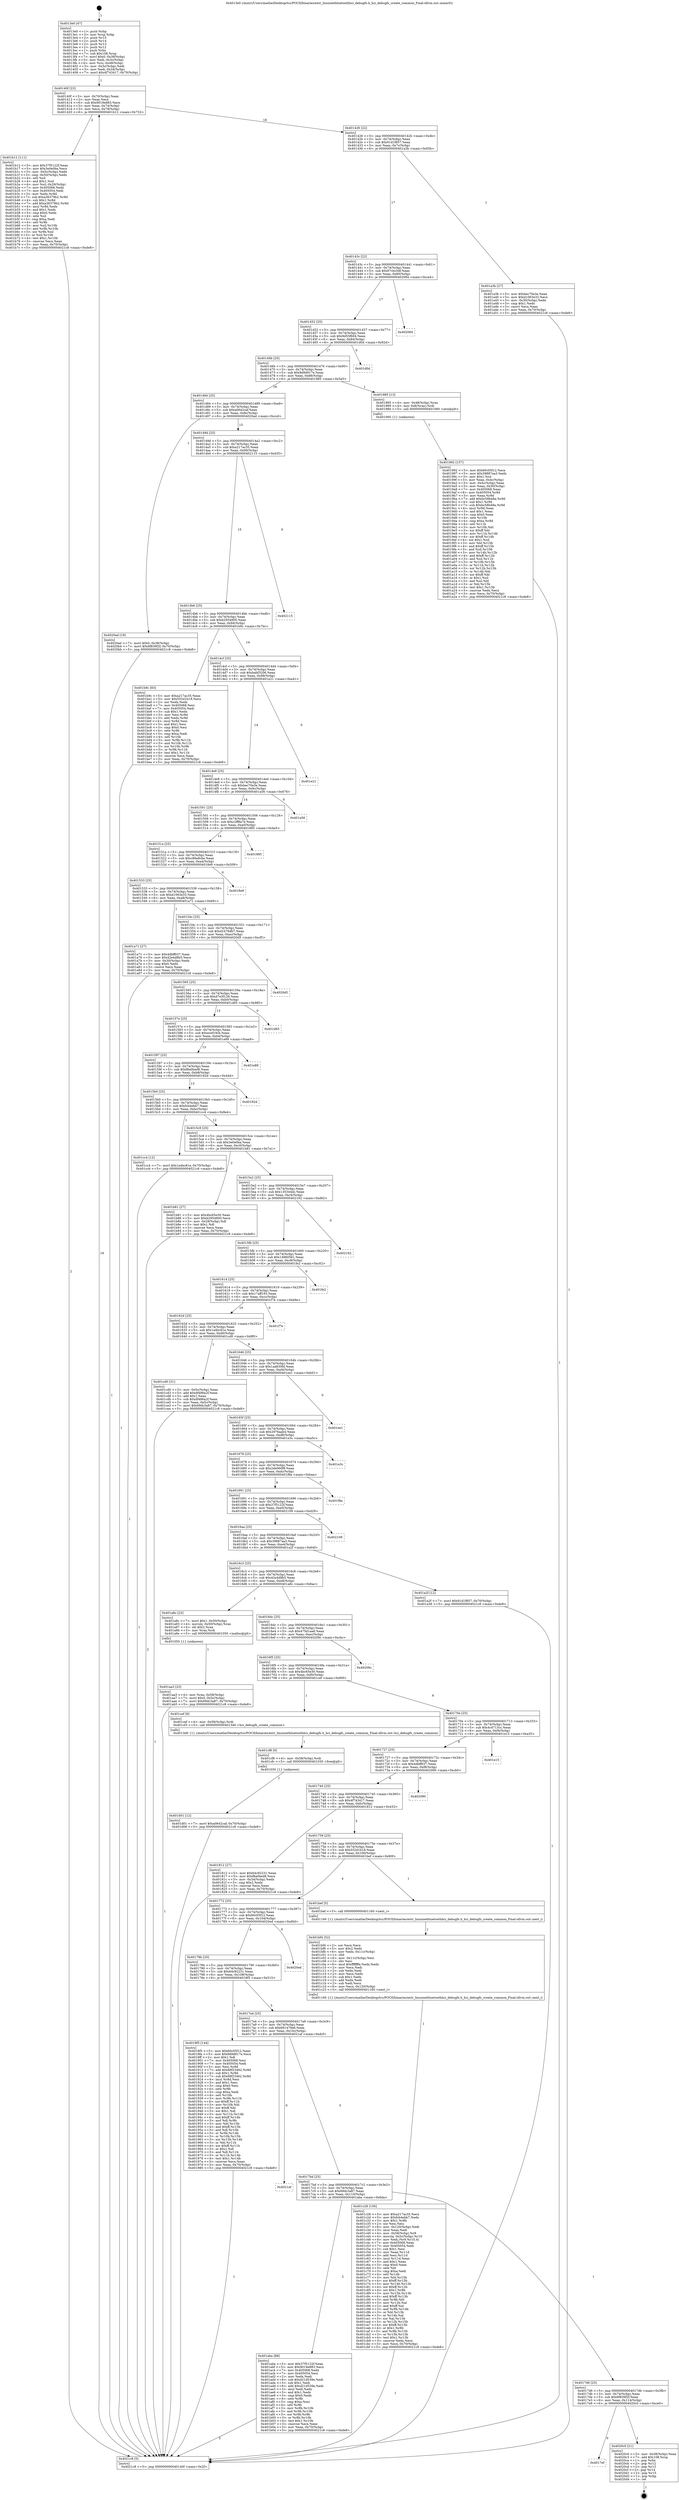 digraph "0x4013e0" {
  label = "0x4013e0 (/mnt/c/Users/mathe/Desktop/tcc/POCII/binaries/extr_linuxnetbluetoothhci_debugfs.h_hci_debugfs_create_common_Final-ollvm.out::main(0))"
  labelloc = "t"
  node[shape=record]

  Entry [label="",width=0.3,height=0.3,shape=circle,fillcolor=black,style=filled]
  "0x40140f" [label="{
     0x40140f [23]\l
     | [instrs]\l
     &nbsp;&nbsp;0x40140f \<+3\>: mov -0x70(%rbp),%eax\l
     &nbsp;&nbsp;0x401412 \<+2\>: mov %eax,%ecx\l
     &nbsp;&nbsp;0x401414 \<+6\>: sub $0x9019e883,%ecx\l
     &nbsp;&nbsp;0x40141a \<+3\>: mov %eax,-0x74(%rbp)\l
     &nbsp;&nbsp;0x40141d \<+3\>: mov %ecx,-0x78(%rbp)\l
     &nbsp;&nbsp;0x401420 \<+6\>: je 0000000000401b12 \<main+0x732\>\l
  }"]
  "0x401b12" [label="{
     0x401b12 [111]\l
     | [instrs]\l
     &nbsp;&nbsp;0x401b12 \<+5\>: mov $0x37f5122f,%eax\l
     &nbsp;&nbsp;0x401b17 \<+5\>: mov $0x3e0e0ba,%ecx\l
     &nbsp;&nbsp;0x401b1c \<+3\>: mov -0x5c(%rbp),%edx\l
     &nbsp;&nbsp;0x401b1f \<+3\>: cmp -0x50(%rbp),%edx\l
     &nbsp;&nbsp;0x401b22 \<+4\>: setl %sil\l
     &nbsp;&nbsp;0x401b26 \<+4\>: and $0x1,%sil\l
     &nbsp;&nbsp;0x401b2a \<+4\>: mov %sil,-0x29(%rbp)\l
     &nbsp;&nbsp;0x401b2e \<+7\>: mov 0x405068,%edx\l
     &nbsp;&nbsp;0x401b35 \<+7\>: mov 0x405054,%edi\l
     &nbsp;&nbsp;0x401b3c \<+3\>: mov %edx,%r8d\l
     &nbsp;&nbsp;0x401b3f \<+7\>: sub $0xa36379b2,%r8d\l
     &nbsp;&nbsp;0x401b46 \<+4\>: sub $0x1,%r8d\l
     &nbsp;&nbsp;0x401b4a \<+7\>: add $0xa36379b2,%r8d\l
     &nbsp;&nbsp;0x401b51 \<+4\>: imul %r8d,%edx\l
     &nbsp;&nbsp;0x401b55 \<+3\>: and $0x1,%edx\l
     &nbsp;&nbsp;0x401b58 \<+3\>: cmp $0x0,%edx\l
     &nbsp;&nbsp;0x401b5b \<+4\>: sete %sil\l
     &nbsp;&nbsp;0x401b5f \<+3\>: cmp $0xa,%edi\l
     &nbsp;&nbsp;0x401b62 \<+4\>: setl %r9b\l
     &nbsp;&nbsp;0x401b66 \<+3\>: mov %sil,%r10b\l
     &nbsp;&nbsp;0x401b69 \<+3\>: and %r9b,%r10b\l
     &nbsp;&nbsp;0x401b6c \<+3\>: xor %r9b,%sil\l
     &nbsp;&nbsp;0x401b6f \<+3\>: or %sil,%r10b\l
     &nbsp;&nbsp;0x401b72 \<+4\>: test $0x1,%r10b\l
     &nbsp;&nbsp;0x401b76 \<+3\>: cmovne %ecx,%eax\l
     &nbsp;&nbsp;0x401b79 \<+3\>: mov %eax,-0x70(%rbp)\l
     &nbsp;&nbsp;0x401b7c \<+5\>: jmp 00000000004021c8 \<main+0xde8\>\l
  }"]
  "0x401426" [label="{
     0x401426 [22]\l
     | [instrs]\l
     &nbsp;&nbsp;0x401426 \<+5\>: jmp 000000000040142b \<main+0x4b\>\l
     &nbsp;&nbsp;0x40142b \<+3\>: mov -0x74(%rbp),%eax\l
     &nbsp;&nbsp;0x40142e \<+5\>: sub $0x91d1f857,%eax\l
     &nbsp;&nbsp;0x401433 \<+3\>: mov %eax,-0x7c(%rbp)\l
     &nbsp;&nbsp;0x401436 \<+6\>: je 0000000000401a3b \<main+0x65b\>\l
  }"]
  Exit [label="",width=0.3,height=0.3,shape=circle,fillcolor=black,style=filled,peripheries=2]
  "0x401a3b" [label="{
     0x401a3b [27]\l
     | [instrs]\l
     &nbsp;&nbsp;0x401a3b \<+5\>: mov $0xbec70e3e,%eax\l
     &nbsp;&nbsp;0x401a40 \<+5\>: mov $0xd1063e33,%ecx\l
     &nbsp;&nbsp;0x401a45 \<+3\>: mov -0x30(%rbp),%edx\l
     &nbsp;&nbsp;0x401a48 \<+3\>: cmp $0x1,%edx\l
     &nbsp;&nbsp;0x401a4b \<+3\>: cmovl %ecx,%eax\l
     &nbsp;&nbsp;0x401a4e \<+3\>: mov %eax,-0x70(%rbp)\l
     &nbsp;&nbsp;0x401a51 \<+5\>: jmp 00000000004021c8 \<main+0xde8\>\l
  }"]
  "0x40143c" [label="{
     0x40143c [22]\l
     | [instrs]\l
     &nbsp;&nbsp;0x40143c \<+5\>: jmp 0000000000401441 \<main+0x61\>\l
     &nbsp;&nbsp;0x401441 \<+3\>: mov -0x74(%rbp),%eax\l
     &nbsp;&nbsp;0x401444 \<+5\>: sub $0x97cbc5df,%eax\l
     &nbsp;&nbsp;0x401449 \<+3\>: mov %eax,-0x80(%rbp)\l
     &nbsp;&nbsp;0x40144c \<+6\>: je 0000000000402084 \<main+0xca4\>\l
  }"]
  "0x4017ef" [label="{
     0x4017ef\l
  }", style=dashed]
  "0x402084" [label="{
     0x402084\l
  }", style=dashed]
  "0x401452" [label="{
     0x401452 [25]\l
     | [instrs]\l
     &nbsp;&nbsp;0x401452 \<+5\>: jmp 0000000000401457 \<main+0x77\>\l
     &nbsp;&nbsp;0x401457 \<+3\>: mov -0x74(%rbp),%eax\l
     &nbsp;&nbsp;0x40145a \<+5\>: sub $0x9d55f604,%eax\l
     &nbsp;&nbsp;0x40145f \<+6\>: mov %eax,-0x84(%rbp)\l
     &nbsp;&nbsp;0x401465 \<+6\>: je 0000000000401d0d \<main+0x92d\>\l
  }"]
  "0x4020c0" [label="{
     0x4020c0 [21]\l
     | [instrs]\l
     &nbsp;&nbsp;0x4020c0 \<+3\>: mov -0x38(%rbp),%eax\l
     &nbsp;&nbsp;0x4020c3 \<+7\>: add $0x108,%rsp\l
     &nbsp;&nbsp;0x4020ca \<+1\>: pop %rbx\l
     &nbsp;&nbsp;0x4020cb \<+2\>: pop %r12\l
     &nbsp;&nbsp;0x4020cd \<+2\>: pop %r13\l
     &nbsp;&nbsp;0x4020cf \<+2\>: pop %r14\l
     &nbsp;&nbsp;0x4020d1 \<+2\>: pop %r15\l
     &nbsp;&nbsp;0x4020d3 \<+1\>: pop %rbp\l
     &nbsp;&nbsp;0x4020d4 \<+1\>: ret\l
  }"]
  "0x401d0d" [label="{
     0x401d0d\l
  }", style=dashed]
  "0x40146b" [label="{
     0x40146b [25]\l
     | [instrs]\l
     &nbsp;&nbsp;0x40146b \<+5\>: jmp 0000000000401470 \<main+0x90\>\l
     &nbsp;&nbsp;0x401470 \<+3\>: mov -0x74(%rbp),%eax\l
     &nbsp;&nbsp;0x401473 \<+5\>: sub $0x9d9d917e,%eax\l
     &nbsp;&nbsp;0x401478 \<+6\>: mov %eax,-0x88(%rbp)\l
     &nbsp;&nbsp;0x40147e \<+6\>: je 0000000000401985 \<main+0x5a5\>\l
  }"]
  "0x401d01" [label="{
     0x401d01 [12]\l
     | [instrs]\l
     &nbsp;&nbsp;0x401d01 \<+7\>: movl $0xa0642caf,-0x70(%rbp)\l
     &nbsp;&nbsp;0x401d08 \<+5\>: jmp 00000000004021c8 \<main+0xde8\>\l
  }"]
  "0x401985" [label="{
     0x401985 [13]\l
     | [instrs]\l
     &nbsp;&nbsp;0x401985 \<+4\>: mov -0x48(%rbp),%rax\l
     &nbsp;&nbsp;0x401989 \<+4\>: mov 0x8(%rax),%rdi\l
     &nbsp;&nbsp;0x40198d \<+5\>: call 0000000000401060 \<atoi@plt\>\l
     | [calls]\l
     &nbsp;&nbsp;0x401060 \{1\} (unknown)\l
  }"]
  "0x401484" [label="{
     0x401484 [25]\l
     | [instrs]\l
     &nbsp;&nbsp;0x401484 \<+5\>: jmp 0000000000401489 \<main+0xa9\>\l
     &nbsp;&nbsp;0x401489 \<+3\>: mov -0x74(%rbp),%eax\l
     &nbsp;&nbsp;0x40148c \<+5\>: sub $0xa0642caf,%eax\l
     &nbsp;&nbsp;0x401491 \<+6\>: mov %eax,-0x8c(%rbp)\l
     &nbsp;&nbsp;0x401497 \<+6\>: je 00000000004020ad \<main+0xccd\>\l
  }"]
  "0x401cf8" [label="{
     0x401cf8 [9]\l
     | [instrs]\l
     &nbsp;&nbsp;0x401cf8 \<+4\>: mov -0x58(%rbp),%rdi\l
     &nbsp;&nbsp;0x401cfc \<+5\>: call 0000000000401030 \<free@plt\>\l
     | [calls]\l
     &nbsp;&nbsp;0x401030 \{1\} (unknown)\l
  }"]
  "0x4020ad" [label="{
     0x4020ad [19]\l
     | [instrs]\l
     &nbsp;&nbsp;0x4020ad \<+7\>: movl $0x0,-0x38(%rbp)\l
     &nbsp;&nbsp;0x4020b4 \<+7\>: movl $0x6f839f2f,-0x70(%rbp)\l
     &nbsp;&nbsp;0x4020bb \<+5\>: jmp 00000000004021c8 \<main+0xde8\>\l
  }"]
  "0x40149d" [label="{
     0x40149d [25]\l
     | [instrs]\l
     &nbsp;&nbsp;0x40149d \<+5\>: jmp 00000000004014a2 \<main+0xc2\>\l
     &nbsp;&nbsp;0x4014a2 \<+3\>: mov -0x74(%rbp),%eax\l
     &nbsp;&nbsp;0x4014a5 \<+5\>: sub $0xa217ac35,%eax\l
     &nbsp;&nbsp;0x4014aa \<+6\>: mov %eax,-0x90(%rbp)\l
     &nbsp;&nbsp;0x4014b0 \<+6\>: je 0000000000402115 \<main+0xd35\>\l
  }"]
  "0x401c28" [label="{
     0x401c28 [156]\l
     | [instrs]\l
     &nbsp;&nbsp;0x401c28 \<+5\>: mov $0xa217ac35,%ecx\l
     &nbsp;&nbsp;0x401c2d \<+5\>: mov $0xfcb4ebb7,%edx\l
     &nbsp;&nbsp;0x401c32 \<+3\>: mov $0x1,%r8b\l
     &nbsp;&nbsp;0x401c35 \<+2\>: xor %esi,%esi\l
     &nbsp;&nbsp;0x401c37 \<+6\>: mov -0x120(%rbp),%edi\l
     &nbsp;&nbsp;0x401c3d \<+3\>: imul %eax,%edi\l
     &nbsp;&nbsp;0x401c40 \<+4\>: mov -0x58(%rbp),%r9\l
     &nbsp;&nbsp;0x401c44 \<+4\>: movslq -0x5c(%rbp),%r10\l
     &nbsp;&nbsp;0x401c48 \<+4\>: mov %edi,(%r9,%r10,4)\l
     &nbsp;&nbsp;0x401c4c \<+7\>: mov 0x405068,%eax\l
     &nbsp;&nbsp;0x401c53 \<+7\>: mov 0x405054,%edi\l
     &nbsp;&nbsp;0x401c5a \<+3\>: sub $0x1,%esi\l
     &nbsp;&nbsp;0x401c5d \<+3\>: mov %eax,%r11d\l
     &nbsp;&nbsp;0x401c60 \<+3\>: add %esi,%r11d\l
     &nbsp;&nbsp;0x401c63 \<+4\>: imul %r11d,%eax\l
     &nbsp;&nbsp;0x401c67 \<+3\>: and $0x1,%eax\l
     &nbsp;&nbsp;0x401c6a \<+3\>: cmp $0x0,%eax\l
     &nbsp;&nbsp;0x401c6d \<+3\>: sete %bl\l
     &nbsp;&nbsp;0x401c70 \<+3\>: cmp $0xa,%edi\l
     &nbsp;&nbsp;0x401c73 \<+4\>: setl %r14b\l
     &nbsp;&nbsp;0x401c77 \<+3\>: mov %bl,%r15b\l
     &nbsp;&nbsp;0x401c7a \<+4\>: xor $0xff,%r15b\l
     &nbsp;&nbsp;0x401c7e \<+3\>: mov %r14b,%r12b\l
     &nbsp;&nbsp;0x401c81 \<+4\>: xor $0xff,%r12b\l
     &nbsp;&nbsp;0x401c85 \<+4\>: xor $0x1,%r8b\l
     &nbsp;&nbsp;0x401c89 \<+3\>: mov %r15b,%r13b\l
     &nbsp;&nbsp;0x401c8c \<+4\>: and $0xff,%r13b\l
     &nbsp;&nbsp;0x401c90 \<+3\>: and %r8b,%bl\l
     &nbsp;&nbsp;0x401c93 \<+3\>: mov %r12b,%al\l
     &nbsp;&nbsp;0x401c96 \<+2\>: and $0xff,%al\l
     &nbsp;&nbsp;0x401c98 \<+3\>: and %r8b,%r14b\l
     &nbsp;&nbsp;0x401c9b \<+3\>: or %bl,%r13b\l
     &nbsp;&nbsp;0x401c9e \<+3\>: or %r14b,%al\l
     &nbsp;&nbsp;0x401ca1 \<+3\>: xor %al,%r13b\l
     &nbsp;&nbsp;0x401ca4 \<+3\>: or %r12b,%r15b\l
     &nbsp;&nbsp;0x401ca7 \<+4\>: xor $0xff,%r15b\l
     &nbsp;&nbsp;0x401cab \<+4\>: or $0x1,%r8b\l
     &nbsp;&nbsp;0x401caf \<+3\>: and %r8b,%r15b\l
     &nbsp;&nbsp;0x401cb2 \<+3\>: or %r15b,%r13b\l
     &nbsp;&nbsp;0x401cb5 \<+4\>: test $0x1,%r13b\l
     &nbsp;&nbsp;0x401cb9 \<+3\>: cmovne %edx,%ecx\l
     &nbsp;&nbsp;0x401cbc \<+3\>: mov %ecx,-0x70(%rbp)\l
     &nbsp;&nbsp;0x401cbf \<+5\>: jmp 00000000004021c8 \<main+0xde8\>\l
  }"]
  "0x402115" [label="{
     0x402115\l
  }", style=dashed]
  "0x4014b6" [label="{
     0x4014b6 [25]\l
     | [instrs]\l
     &nbsp;&nbsp;0x4014b6 \<+5\>: jmp 00000000004014bb \<main+0xdb\>\l
     &nbsp;&nbsp;0x4014bb \<+3\>: mov -0x74(%rbp),%eax\l
     &nbsp;&nbsp;0x4014be \<+5\>: sub $0xb2954800,%eax\l
     &nbsp;&nbsp;0x4014c3 \<+6\>: mov %eax,-0x94(%rbp)\l
     &nbsp;&nbsp;0x4014c9 \<+6\>: je 0000000000401b9c \<main+0x7bc\>\l
  }"]
  "0x401bf4" [label="{
     0x401bf4 [52]\l
     | [instrs]\l
     &nbsp;&nbsp;0x401bf4 \<+2\>: xor %ecx,%ecx\l
     &nbsp;&nbsp;0x401bf6 \<+5\>: mov $0x2,%edx\l
     &nbsp;&nbsp;0x401bfb \<+6\>: mov %edx,-0x11c(%rbp)\l
     &nbsp;&nbsp;0x401c01 \<+1\>: cltd\l
     &nbsp;&nbsp;0x401c02 \<+6\>: mov -0x11c(%rbp),%esi\l
     &nbsp;&nbsp;0x401c08 \<+2\>: idiv %esi\l
     &nbsp;&nbsp;0x401c0a \<+6\>: imul $0xfffffffe,%edx,%edx\l
     &nbsp;&nbsp;0x401c10 \<+2\>: mov %ecx,%edi\l
     &nbsp;&nbsp;0x401c12 \<+2\>: sub %edx,%edi\l
     &nbsp;&nbsp;0x401c14 \<+2\>: mov %ecx,%edx\l
     &nbsp;&nbsp;0x401c16 \<+3\>: sub $0x1,%edx\l
     &nbsp;&nbsp;0x401c19 \<+2\>: add %edx,%edi\l
     &nbsp;&nbsp;0x401c1b \<+2\>: sub %edi,%ecx\l
     &nbsp;&nbsp;0x401c1d \<+6\>: mov %ecx,-0x120(%rbp)\l
     &nbsp;&nbsp;0x401c23 \<+5\>: call 0000000000401160 \<next_i\>\l
     | [calls]\l
     &nbsp;&nbsp;0x401160 \{1\} (/mnt/c/Users/mathe/Desktop/tcc/POCII/binaries/extr_linuxnetbluetoothhci_debugfs.h_hci_debugfs_create_common_Final-ollvm.out::next_i)\l
  }"]
  "0x401b9c" [label="{
     0x401b9c [83]\l
     | [instrs]\l
     &nbsp;&nbsp;0x401b9c \<+5\>: mov $0xa217ac35,%eax\l
     &nbsp;&nbsp;0x401ba1 \<+5\>: mov $0x552d1b18,%ecx\l
     &nbsp;&nbsp;0x401ba6 \<+2\>: xor %edx,%edx\l
     &nbsp;&nbsp;0x401ba8 \<+7\>: mov 0x405068,%esi\l
     &nbsp;&nbsp;0x401baf \<+7\>: mov 0x405054,%edi\l
     &nbsp;&nbsp;0x401bb6 \<+3\>: sub $0x1,%edx\l
     &nbsp;&nbsp;0x401bb9 \<+3\>: mov %esi,%r8d\l
     &nbsp;&nbsp;0x401bbc \<+3\>: add %edx,%r8d\l
     &nbsp;&nbsp;0x401bbf \<+4\>: imul %r8d,%esi\l
     &nbsp;&nbsp;0x401bc3 \<+3\>: and $0x1,%esi\l
     &nbsp;&nbsp;0x401bc6 \<+3\>: cmp $0x0,%esi\l
     &nbsp;&nbsp;0x401bc9 \<+4\>: sete %r9b\l
     &nbsp;&nbsp;0x401bcd \<+3\>: cmp $0xa,%edi\l
     &nbsp;&nbsp;0x401bd0 \<+4\>: setl %r10b\l
     &nbsp;&nbsp;0x401bd4 \<+3\>: mov %r9b,%r11b\l
     &nbsp;&nbsp;0x401bd7 \<+3\>: and %r10b,%r11b\l
     &nbsp;&nbsp;0x401bda \<+3\>: xor %r10b,%r9b\l
     &nbsp;&nbsp;0x401bdd \<+3\>: or %r9b,%r11b\l
     &nbsp;&nbsp;0x401be0 \<+4\>: test $0x1,%r11b\l
     &nbsp;&nbsp;0x401be4 \<+3\>: cmovne %ecx,%eax\l
     &nbsp;&nbsp;0x401be7 \<+3\>: mov %eax,-0x70(%rbp)\l
     &nbsp;&nbsp;0x401bea \<+5\>: jmp 00000000004021c8 \<main+0xde8\>\l
  }"]
  "0x4014cf" [label="{
     0x4014cf [25]\l
     | [instrs]\l
     &nbsp;&nbsp;0x4014cf \<+5\>: jmp 00000000004014d4 \<main+0xf4\>\l
     &nbsp;&nbsp;0x4014d4 \<+3\>: mov -0x74(%rbp),%eax\l
     &nbsp;&nbsp;0x4014d7 \<+5\>: sub $0xbabf3206,%eax\l
     &nbsp;&nbsp;0x4014dc \<+6\>: mov %eax,-0x98(%rbp)\l
     &nbsp;&nbsp;0x4014e2 \<+6\>: je 0000000000401e21 \<main+0xa41\>\l
  }"]
  "0x4017d6" [label="{
     0x4017d6 [25]\l
     | [instrs]\l
     &nbsp;&nbsp;0x4017d6 \<+5\>: jmp 00000000004017db \<main+0x3fb\>\l
     &nbsp;&nbsp;0x4017db \<+3\>: mov -0x74(%rbp),%eax\l
     &nbsp;&nbsp;0x4017de \<+5\>: sub $0x6f839f2f,%eax\l
     &nbsp;&nbsp;0x4017e3 \<+6\>: mov %eax,-0x114(%rbp)\l
     &nbsp;&nbsp;0x4017e9 \<+6\>: je 00000000004020c0 \<main+0xce0\>\l
  }"]
  "0x401e21" [label="{
     0x401e21\l
  }", style=dashed]
  "0x4014e8" [label="{
     0x4014e8 [25]\l
     | [instrs]\l
     &nbsp;&nbsp;0x4014e8 \<+5\>: jmp 00000000004014ed \<main+0x10d\>\l
     &nbsp;&nbsp;0x4014ed \<+3\>: mov -0x74(%rbp),%eax\l
     &nbsp;&nbsp;0x4014f0 \<+5\>: sub $0xbec70e3e,%eax\l
     &nbsp;&nbsp;0x4014f5 \<+6\>: mov %eax,-0x9c(%rbp)\l
     &nbsp;&nbsp;0x4014fb \<+6\>: je 0000000000401a56 \<main+0x676\>\l
  }"]
  "0x401aba" [label="{
     0x401aba [88]\l
     | [instrs]\l
     &nbsp;&nbsp;0x401aba \<+5\>: mov $0x37f5122f,%eax\l
     &nbsp;&nbsp;0x401abf \<+5\>: mov $0x9019e883,%ecx\l
     &nbsp;&nbsp;0x401ac4 \<+7\>: mov 0x405068,%edx\l
     &nbsp;&nbsp;0x401acb \<+7\>: mov 0x405054,%esi\l
     &nbsp;&nbsp;0x401ad2 \<+2\>: mov %edx,%edi\l
     &nbsp;&nbsp;0x401ad4 \<+6\>: sub $0xd21d539e,%edi\l
     &nbsp;&nbsp;0x401ada \<+3\>: sub $0x1,%edi\l
     &nbsp;&nbsp;0x401add \<+6\>: add $0xd21d539e,%edi\l
     &nbsp;&nbsp;0x401ae3 \<+3\>: imul %edi,%edx\l
     &nbsp;&nbsp;0x401ae6 \<+3\>: and $0x1,%edx\l
     &nbsp;&nbsp;0x401ae9 \<+3\>: cmp $0x0,%edx\l
     &nbsp;&nbsp;0x401aec \<+4\>: sete %r8b\l
     &nbsp;&nbsp;0x401af0 \<+3\>: cmp $0xa,%esi\l
     &nbsp;&nbsp;0x401af3 \<+4\>: setl %r9b\l
     &nbsp;&nbsp;0x401af7 \<+3\>: mov %r8b,%r10b\l
     &nbsp;&nbsp;0x401afa \<+3\>: and %r9b,%r10b\l
     &nbsp;&nbsp;0x401afd \<+3\>: xor %r9b,%r8b\l
     &nbsp;&nbsp;0x401b00 \<+3\>: or %r8b,%r10b\l
     &nbsp;&nbsp;0x401b03 \<+4\>: test $0x1,%r10b\l
     &nbsp;&nbsp;0x401b07 \<+3\>: cmovne %ecx,%eax\l
     &nbsp;&nbsp;0x401b0a \<+3\>: mov %eax,-0x70(%rbp)\l
     &nbsp;&nbsp;0x401b0d \<+5\>: jmp 00000000004021c8 \<main+0xde8\>\l
  }"]
  "0x401a56" [label="{
     0x401a56\l
  }", style=dashed]
  "0x401501" [label="{
     0x401501 [25]\l
     | [instrs]\l
     &nbsp;&nbsp;0x401501 \<+5\>: jmp 0000000000401506 \<main+0x126\>\l
     &nbsp;&nbsp;0x401506 \<+3\>: mov -0x74(%rbp),%eax\l
     &nbsp;&nbsp;0x401509 \<+5\>: sub $0xc2ff8a7e,%eax\l
     &nbsp;&nbsp;0x40150e \<+6\>: mov %eax,-0xa0(%rbp)\l
     &nbsp;&nbsp;0x401514 \<+6\>: je 0000000000401885 \<main+0x4a5\>\l
  }"]
  "0x4017bd" [label="{
     0x4017bd [25]\l
     | [instrs]\l
     &nbsp;&nbsp;0x4017bd \<+5\>: jmp 00000000004017c2 \<main+0x3e2\>\l
     &nbsp;&nbsp;0x4017c2 \<+3\>: mov -0x74(%rbp),%eax\l
     &nbsp;&nbsp;0x4017c5 \<+5\>: sub $0x69dc3a87,%eax\l
     &nbsp;&nbsp;0x4017ca \<+6\>: mov %eax,-0x110(%rbp)\l
     &nbsp;&nbsp;0x4017d0 \<+6\>: je 0000000000401aba \<main+0x6da\>\l
  }"]
  "0x401885" [label="{
     0x401885\l
  }", style=dashed]
  "0x40151a" [label="{
     0x40151a [25]\l
     | [instrs]\l
     &nbsp;&nbsp;0x40151a \<+5\>: jmp 000000000040151f \<main+0x13f\>\l
     &nbsp;&nbsp;0x40151f \<+3\>: mov -0x74(%rbp),%eax\l
     &nbsp;&nbsp;0x401522 \<+5\>: sub $0xc86e8cbe,%eax\l
     &nbsp;&nbsp;0x401527 \<+6\>: mov %eax,-0xa4(%rbp)\l
     &nbsp;&nbsp;0x40152d \<+6\>: je 00000000004018e9 \<main+0x509\>\l
  }"]
  "0x4021af" [label="{
     0x4021af\l
  }", style=dashed]
  "0x4018e9" [label="{
     0x4018e9\l
  }", style=dashed]
  "0x401533" [label="{
     0x401533 [25]\l
     | [instrs]\l
     &nbsp;&nbsp;0x401533 \<+5\>: jmp 0000000000401538 \<main+0x158\>\l
     &nbsp;&nbsp;0x401538 \<+3\>: mov -0x74(%rbp),%eax\l
     &nbsp;&nbsp;0x40153b \<+5\>: sub $0xd1063e33,%eax\l
     &nbsp;&nbsp;0x401540 \<+6\>: mov %eax,-0xa8(%rbp)\l
     &nbsp;&nbsp;0x401546 \<+6\>: je 0000000000401a71 \<main+0x691\>\l
  }"]
  "0x401aa3" [label="{
     0x401aa3 [23]\l
     | [instrs]\l
     &nbsp;&nbsp;0x401aa3 \<+4\>: mov %rax,-0x58(%rbp)\l
     &nbsp;&nbsp;0x401aa7 \<+7\>: movl $0x0,-0x5c(%rbp)\l
     &nbsp;&nbsp;0x401aae \<+7\>: movl $0x69dc3a87,-0x70(%rbp)\l
     &nbsp;&nbsp;0x401ab5 \<+5\>: jmp 00000000004021c8 \<main+0xde8\>\l
  }"]
  "0x401a71" [label="{
     0x401a71 [27]\l
     | [instrs]\l
     &nbsp;&nbsp;0x401a71 \<+5\>: mov $0x4dbff037,%eax\l
     &nbsp;&nbsp;0x401a76 \<+5\>: mov $0x42e4d8b5,%ecx\l
     &nbsp;&nbsp;0x401a7b \<+3\>: mov -0x30(%rbp),%edx\l
     &nbsp;&nbsp;0x401a7e \<+3\>: cmp $0x0,%edx\l
     &nbsp;&nbsp;0x401a81 \<+3\>: cmove %ecx,%eax\l
     &nbsp;&nbsp;0x401a84 \<+3\>: mov %eax,-0x70(%rbp)\l
     &nbsp;&nbsp;0x401a87 \<+5\>: jmp 00000000004021c8 \<main+0xde8\>\l
  }"]
  "0x40154c" [label="{
     0x40154c [25]\l
     | [instrs]\l
     &nbsp;&nbsp;0x40154c \<+5\>: jmp 0000000000401551 \<main+0x171\>\l
     &nbsp;&nbsp;0x401551 \<+3\>: mov -0x74(%rbp),%eax\l
     &nbsp;&nbsp;0x401554 \<+5\>: sub $0xd2476db7,%eax\l
     &nbsp;&nbsp;0x401559 \<+6\>: mov %eax,-0xac(%rbp)\l
     &nbsp;&nbsp;0x40155f \<+6\>: je 00000000004020d5 \<main+0xcf5\>\l
  }"]
  "0x401992" [label="{
     0x401992 [157]\l
     | [instrs]\l
     &nbsp;&nbsp;0x401992 \<+5\>: mov $0x60c05f12,%ecx\l
     &nbsp;&nbsp;0x401997 \<+5\>: mov $0x39887aa3,%edx\l
     &nbsp;&nbsp;0x40199c \<+3\>: mov $0x1,%sil\l
     &nbsp;&nbsp;0x40199f \<+3\>: mov %eax,-0x4c(%rbp)\l
     &nbsp;&nbsp;0x4019a2 \<+3\>: mov -0x4c(%rbp),%eax\l
     &nbsp;&nbsp;0x4019a5 \<+3\>: mov %eax,-0x30(%rbp)\l
     &nbsp;&nbsp;0x4019a8 \<+7\>: mov 0x405068,%eax\l
     &nbsp;&nbsp;0x4019af \<+8\>: mov 0x405054,%r8d\l
     &nbsp;&nbsp;0x4019b7 \<+3\>: mov %eax,%r9d\l
     &nbsp;&nbsp;0x4019ba \<+7\>: add $0xbc58b48a,%r9d\l
     &nbsp;&nbsp;0x4019c1 \<+4\>: sub $0x1,%r9d\l
     &nbsp;&nbsp;0x4019c5 \<+7\>: sub $0xbc58b48a,%r9d\l
     &nbsp;&nbsp;0x4019cc \<+4\>: imul %r9d,%eax\l
     &nbsp;&nbsp;0x4019d0 \<+3\>: and $0x1,%eax\l
     &nbsp;&nbsp;0x4019d3 \<+3\>: cmp $0x0,%eax\l
     &nbsp;&nbsp;0x4019d6 \<+4\>: sete %r10b\l
     &nbsp;&nbsp;0x4019da \<+4\>: cmp $0xa,%r8d\l
     &nbsp;&nbsp;0x4019de \<+4\>: setl %r11b\l
     &nbsp;&nbsp;0x4019e2 \<+3\>: mov %r10b,%bl\l
     &nbsp;&nbsp;0x4019e5 \<+3\>: xor $0xff,%bl\l
     &nbsp;&nbsp;0x4019e8 \<+3\>: mov %r11b,%r14b\l
     &nbsp;&nbsp;0x4019eb \<+4\>: xor $0xff,%r14b\l
     &nbsp;&nbsp;0x4019ef \<+4\>: xor $0x1,%sil\l
     &nbsp;&nbsp;0x4019f3 \<+3\>: mov %bl,%r15b\l
     &nbsp;&nbsp;0x4019f6 \<+4\>: and $0xff,%r15b\l
     &nbsp;&nbsp;0x4019fa \<+3\>: and %sil,%r10b\l
     &nbsp;&nbsp;0x4019fd \<+3\>: mov %r14b,%r12b\l
     &nbsp;&nbsp;0x401a00 \<+4\>: and $0xff,%r12b\l
     &nbsp;&nbsp;0x401a04 \<+3\>: and %sil,%r11b\l
     &nbsp;&nbsp;0x401a07 \<+3\>: or %r10b,%r15b\l
     &nbsp;&nbsp;0x401a0a \<+3\>: or %r11b,%r12b\l
     &nbsp;&nbsp;0x401a0d \<+3\>: xor %r12b,%r15b\l
     &nbsp;&nbsp;0x401a10 \<+3\>: or %r14b,%bl\l
     &nbsp;&nbsp;0x401a13 \<+3\>: xor $0xff,%bl\l
     &nbsp;&nbsp;0x401a16 \<+4\>: or $0x1,%sil\l
     &nbsp;&nbsp;0x401a1a \<+3\>: and %sil,%bl\l
     &nbsp;&nbsp;0x401a1d \<+3\>: or %bl,%r15b\l
     &nbsp;&nbsp;0x401a20 \<+4\>: test $0x1,%r15b\l
     &nbsp;&nbsp;0x401a24 \<+3\>: cmovne %edx,%ecx\l
     &nbsp;&nbsp;0x401a27 \<+3\>: mov %ecx,-0x70(%rbp)\l
     &nbsp;&nbsp;0x401a2a \<+5\>: jmp 00000000004021c8 \<main+0xde8\>\l
  }"]
  "0x4020d5" [label="{
     0x4020d5\l
  }", style=dashed]
  "0x401565" [label="{
     0x401565 [25]\l
     | [instrs]\l
     &nbsp;&nbsp;0x401565 \<+5\>: jmp 000000000040156a \<main+0x18a\>\l
     &nbsp;&nbsp;0x40156a \<+3\>: mov -0x74(%rbp),%eax\l
     &nbsp;&nbsp;0x40156d \<+5\>: sub $0xd7e3f126,%eax\l
     &nbsp;&nbsp;0x401572 \<+6\>: mov %eax,-0xb0(%rbp)\l
     &nbsp;&nbsp;0x401578 \<+6\>: je 0000000000401d65 \<main+0x985\>\l
  }"]
  "0x4017a4" [label="{
     0x4017a4 [25]\l
     | [instrs]\l
     &nbsp;&nbsp;0x4017a4 \<+5\>: jmp 00000000004017a9 \<main+0x3c9\>\l
     &nbsp;&nbsp;0x4017a9 \<+3\>: mov -0x74(%rbp),%eax\l
     &nbsp;&nbsp;0x4017ac \<+5\>: sub $0x691479a6,%eax\l
     &nbsp;&nbsp;0x4017b1 \<+6\>: mov %eax,-0x10c(%rbp)\l
     &nbsp;&nbsp;0x4017b7 \<+6\>: je 00000000004021af \<main+0xdcf\>\l
  }"]
  "0x401d65" [label="{
     0x401d65\l
  }", style=dashed]
  "0x40157e" [label="{
     0x40157e [25]\l
     | [instrs]\l
     &nbsp;&nbsp;0x40157e \<+5\>: jmp 0000000000401583 \<main+0x1a3\>\l
     &nbsp;&nbsp;0x401583 \<+3\>: mov -0x74(%rbp),%eax\l
     &nbsp;&nbsp;0x401586 \<+5\>: sub $0xecef19cb,%eax\l
     &nbsp;&nbsp;0x40158b \<+6\>: mov %eax,-0xb4(%rbp)\l
     &nbsp;&nbsp;0x401591 \<+6\>: je 0000000000401e89 \<main+0xaa9\>\l
  }"]
  "0x4018f5" [label="{
     0x4018f5 [144]\l
     | [instrs]\l
     &nbsp;&nbsp;0x4018f5 \<+5\>: mov $0x60c05f12,%eax\l
     &nbsp;&nbsp;0x4018fa \<+5\>: mov $0x9d9d917e,%ecx\l
     &nbsp;&nbsp;0x4018ff \<+2\>: mov $0x1,%dl\l
     &nbsp;&nbsp;0x401901 \<+7\>: mov 0x405068,%esi\l
     &nbsp;&nbsp;0x401908 \<+7\>: mov 0x405054,%edi\l
     &nbsp;&nbsp;0x40190f \<+3\>: mov %esi,%r8d\l
     &nbsp;&nbsp;0x401912 \<+7\>: add $0x68f23462,%r8d\l
     &nbsp;&nbsp;0x401919 \<+4\>: sub $0x1,%r8d\l
     &nbsp;&nbsp;0x40191d \<+7\>: sub $0x68f23462,%r8d\l
     &nbsp;&nbsp;0x401924 \<+4\>: imul %r8d,%esi\l
     &nbsp;&nbsp;0x401928 \<+3\>: and $0x1,%esi\l
     &nbsp;&nbsp;0x40192b \<+3\>: cmp $0x0,%esi\l
     &nbsp;&nbsp;0x40192e \<+4\>: sete %r9b\l
     &nbsp;&nbsp;0x401932 \<+3\>: cmp $0xa,%edi\l
     &nbsp;&nbsp;0x401935 \<+4\>: setl %r10b\l
     &nbsp;&nbsp;0x401939 \<+3\>: mov %r9b,%r11b\l
     &nbsp;&nbsp;0x40193c \<+4\>: xor $0xff,%r11b\l
     &nbsp;&nbsp;0x401940 \<+3\>: mov %r10b,%bl\l
     &nbsp;&nbsp;0x401943 \<+3\>: xor $0xff,%bl\l
     &nbsp;&nbsp;0x401946 \<+3\>: xor $0x1,%dl\l
     &nbsp;&nbsp;0x401949 \<+3\>: mov %r11b,%r14b\l
     &nbsp;&nbsp;0x40194c \<+4\>: and $0xff,%r14b\l
     &nbsp;&nbsp;0x401950 \<+3\>: and %dl,%r9b\l
     &nbsp;&nbsp;0x401953 \<+3\>: mov %bl,%r15b\l
     &nbsp;&nbsp;0x401956 \<+4\>: and $0xff,%r15b\l
     &nbsp;&nbsp;0x40195a \<+3\>: and %dl,%r10b\l
     &nbsp;&nbsp;0x40195d \<+3\>: or %r9b,%r14b\l
     &nbsp;&nbsp;0x401960 \<+3\>: or %r10b,%r15b\l
     &nbsp;&nbsp;0x401963 \<+3\>: xor %r15b,%r14b\l
     &nbsp;&nbsp;0x401966 \<+3\>: or %bl,%r11b\l
     &nbsp;&nbsp;0x401969 \<+4\>: xor $0xff,%r11b\l
     &nbsp;&nbsp;0x40196d \<+3\>: or $0x1,%dl\l
     &nbsp;&nbsp;0x401970 \<+3\>: and %dl,%r11b\l
     &nbsp;&nbsp;0x401973 \<+3\>: or %r11b,%r14b\l
     &nbsp;&nbsp;0x401976 \<+4\>: test $0x1,%r14b\l
     &nbsp;&nbsp;0x40197a \<+3\>: cmovne %ecx,%eax\l
     &nbsp;&nbsp;0x40197d \<+3\>: mov %eax,-0x70(%rbp)\l
     &nbsp;&nbsp;0x401980 \<+5\>: jmp 00000000004021c8 \<main+0xde8\>\l
  }"]
  "0x401e89" [label="{
     0x401e89\l
  }", style=dashed]
  "0x401597" [label="{
     0x401597 [25]\l
     | [instrs]\l
     &nbsp;&nbsp;0x401597 \<+5\>: jmp 000000000040159c \<main+0x1bc\>\l
     &nbsp;&nbsp;0x40159c \<+3\>: mov -0x74(%rbp),%eax\l
     &nbsp;&nbsp;0x40159f \<+5\>: sub $0xf8a0bed8,%eax\l
     &nbsp;&nbsp;0x4015a4 \<+6\>: mov %eax,-0xb8(%rbp)\l
     &nbsp;&nbsp;0x4015aa \<+6\>: je 000000000040182d \<main+0x44d\>\l
  }"]
  "0x40178b" [label="{
     0x40178b [25]\l
     | [instrs]\l
     &nbsp;&nbsp;0x40178b \<+5\>: jmp 0000000000401790 \<main+0x3b0\>\l
     &nbsp;&nbsp;0x401790 \<+3\>: mov -0x74(%rbp),%eax\l
     &nbsp;&nbsp;0x401793 \<+5\>: sub $0x64c92231,%eax\l
     &nbsp;&nbsp;0x401798 \<+6\>: mov %eax,-0x108(%rbp)\l
     &nbsp;&nbsp;0x40179e \<+6\>: je 00000000004018f5 \<main+0x515\>\l
  }"]
  "0x40182d" [label="{
     0x40182d\l
  }", style=dashed]
  "0x4015b0" [label="{
     0x4015b0 [25]\l
     | [instrs]\l
     &nbsp;&nbsp;0x4015b0 \<+5\>: jmp 00000000004015b5 \<main+0x1d5\>\l
     &nbsp;&nbsp;0x4015b5 \<+3\>: mov -0x74(%rbp),%eax\l
     &nbsp;&nbsp;0x4015b8 \<+5\>: sub $0xfcb4ebb7,%eax\l
     &nbsp;&nbsp;0x4015bd \<+6\>: mov %eax,-0xbc(%rbp)\l
     &nbsp;&nbsp;0x4015c3 \<+6\>: je 0000000000401cc4 \<main+0x8e4\>\l
  }"]
  "0x4020ed" [label="{
     0x4020ed\l
  }", style=dashed]
  "0x401cc4" [label="{
     0x401cc4 [12]\l
     | [instrs]\l
     &nbsp;&nbsp;0x401cc4 \<+7\>: movl $0x1a4bc81e,-0x70(%rbp)\l
     &nbsp;&nbsp;0x401ccb \<+5\>: jmp 00000000004021c8 \<main+0xde8\>\l
  }"]
  "0x4015c9" [label="{
     0x4015c9 [25]\l
     | [instrs]\l
     &nbsp;&nbsp;0x4015c9 \<+5\>: jmp 00000000004015ce \<main+0x1ee\>\l
     &nbsp;&nbsp;0x4015ce \<+3\>: mov -0x74(%rbp),%eax\l
     &nbsp;&nbsp;0x4015d1 \<+5\>: sub $0x3e0e0ba,%eax\l
     &nbsp;&nbsp;0x4015d6 \<+6\>: mov %eax,-0xc0(%rbp)\l
     &nbsp;&nbsp;0x4015dc \<+6\>: je 0000000000401b81 \<main+0x7a1\>\l
  }"]
  "0x401772" [label="{
     0x401772 [25]\l
     | [instrs]\l
     &nbsp;&nbsp;0x401772 \<+5\>: jmp 0000000000401777 \<main+0x397\>\l
     &nbsp;&nbsp;0x401777 \<+3\>: mov -0x74(%rbp),%eax\l
     &nbsp;&nbsp;0x40177a \<+5\>: sub $0x60c05f12,%eax\l
     &nbsp;&nbsp;0x40177f \<+6\>: mov %eax,-0x104(%rbp)\l
     &nbsp;&nbsp;0x401785 \<+6\>: je 00000000004020ed \<main+0xd0d\>\l
  }"]
  "0x401b81" [label="{
     0x401b81 [27]\l
     | [instrs]\l
     &nbsp;&nbsp;0x401b81 \<+5\>: mov $0x4bc65e30,%eax\l
     &nbsp;&nbsp;0x401b86 \<+5\>: mov $0xb2954800,%ecx\l
     &nbsp;&nbsp;0x401b8b \<+3\>: mov -0x29(%rbp),%dl\l
     &nbsp;&nbsp;0x401b8e \<+3\>: test $0x1,%dl\l
     &nbsp;&nbsp;0x401b91 \<+3\>: cmovne %ecx,%eax\l
     &nbsp;&nbsp;0x401b94 \<+3\>: mov %eax,-0x70(%rbp)\l
     &nbsp;&nbsp;0x401b97 \<+5\>: jmp 00000000004021c8 \<main+0xde8\>\l
  }"]
  "0x4015e2" [label="{
     0x4015e2 [25]\l
     | [instrs]\l
     &nbsp;&nbsp;0x4015e2 \<+5\>: jmp 00000000004015e7 \<main+0x207\>\l
     &nbsp;&nbsp;0x4015e7 \<+3\>: mov -0x74(%rbp),%eax\l
     &nbsp;&nbsp;0x4015ea \<+5\>: sub $0x135344dc,%eax\l
     &nbsp;&nbsp;0x4015ef \<+6\>: mov %eax,-0xc4(%rbp)\l
     &nbsp;&nbsp;0x4015f5 \<+6\>: je 0000000000402162 \<main+0xd82\>\l
  }"]
  "0x401bef" [label="{
     0x401bef [5]\l
     | [instrs]\l
     &nbsp;&nbsp;0x401bef \<+5\>: call 0000000000401160 \<next_i\>\l
     | [calls]\l
     &nbsp;&nbsp;0x401160 \{1\} (/mnt/c/Users/mathe/Desktop/tcc/POCII/binaries/extr_linuxnetbluetoothhci_debugfs.h_hci_debugfs_create_common_Final-ollvm.out::next_i)\l
  }"]
  "0x402162" [label="{
     0x402162\l
  }", style=dashed]
  "0x4015fb" [label="{
     0x4015fb [25]\l
     | [instrs]\l
     &nbsp;&nbsp;0x4015fb \<+5\>: jmp 0000000000401600 \<main+0x220\>\l
     &nbsp;&nbsp;0x401600 \<+3\>: mov -0x74(%rbp),%eax\l
     &nbsp;&nbsp;0x401603 \<+5\>: sub $0x14960561,%eax\l
     &nbsp;&nbsp;0x401608 \<+6\>: mov %eax,-0xc8(%rbp)\l
     &nbsp;&nbsp;0x40160e \<+6\>: je 0000000000401fe2 \<main+0xc02\>\l
  }"]
  "0x4013e0" [label="{
     0x4013e0 [47]\l
     | [instrs]\l
     &nbsp;&nbsp;0x4013e0 \<+1\>: push %rbp\l
     &nbsp;&nbsp;0x4013e1 \<+3\>: mov %rsp,%rbp\l
     &nbsp;&nbsp;0x4013e4 \<+2\>: push %r15\l
     &nbsp;&nbsp;0x4013e6 \<+2\>: push %r14\l
     &nbsp;&nbsp;0x4013e8 \<+2\>: push %r13\l
     &nbsp;&nbsp;0x4013ea \<+2\>: push %r12\l
     &nbsp;&nbsp;0x4013ec \<+1\>: push %rbx\l
     &nbsp;&nbsp;0x4013ed \<+7\>: sub $0x108,%rsp\l
     &nbsp;&nbsp;0x4013f4 \<+7\>: movl $0x0,-0x38(%rbp)\l
     &nbsp;&nbsp;0x4013fb \<+3\>: mov %edi,-0x3c(%rbp)\l
     &nbsp;&nbsp;0x4013fe \<+4\>: mov %rsi,-0x48(%rbp)\l
     &nbsp;&nbsp;0x401402 \<+3\>: mov -0x3c(%rbp),%edi\l
     &nbsp;&nbsp;0x401405 \<+3\>: mov %edi,-0x34(%rbp)\l
     &nbsp;&nbsp;0x401408 \<+7\>: movl $0x4f743417,-0x70(%rbp)\l
  }"]
  "0x401fe2" [label="{
     0x401fe2\l
  }", style=dashed]
  "0x401614" [label="{
     0x401614 [25]\l
     | [instrs]\l
     &nbsp;&nbsp;0x401614 \<+5\>: jmp 0000000000401619 \<main+0x239\>\l
     &nbsp;&nbsp;0x401619 \<+3\>: mov -0x74(%rbp),%eax\l
     &nbsp;&nbsp;0x40161c \<+5\>: sub $0x17aff193,%eax\l
     &nbsp;&nbsp;0x401621 \<+6\>: mov %eax,-0xcc(%rbp)\l
     &nbsp;&nbsp;0x401627 \<+6\>: je 0000000000401f7e \<main+0xb9e\>\l
  }"]
  "0x4021c8" [label="{
     0x4021c8 [5]\l
     | [instrs]\l
     &nbsp;&nbsp;0x4021c8 \<+5\>: jmp 000000000040140f \<main+0x2f\>\l
  }"]
  "0x401f7e" [label="{
     0x401f7e\l
  }", style=dashed]
  "0x40162d" [label="{
     0x40162d [25]\l
     | [instrs]\l
     &nbsp;&nbsp;0x40162d \<+5\>: jmp 0000000000401632 \<main+0x252\>\l
     &nbsp;&nbsp;0x401632 \<+3\>: mov -0x74(%rbp),%eax\l
     &nbsp;&nbsp;0x401635 \<+5\>: sub $0x1a4bc81e,%eax\l
     &nbsp;&nbsp;0x40163a \<+6\>: mov %eax,-0xd0(%rbp)\l
     &nbsp;&nbsp;0x401640 \<+6\>: je 0000000000401cd0 \<main+0x8f0\>\l
  }"]
  "0x401759" [label="{
     0x401759 [25]\l
     | [instrs]\l
     &nbsp;&nbsp;0x401759 \<+5\>: jmp 000000000040175e \<main+0x37e\>\l
     &nbsp;&nbsp;0x40175e \<+3\>: mov -0x74(%rbp),%eax\l
     &nbsp;&nbsp;0x401761 \<+5\>: sub $0x552d1b18,%eax\l
     &nbsp;&nbsp;0x401766 \<+6\>: mov %eax,-0x100(%rbp)\l
     &nbsp;&nbsp;0x40176c \<+6\>: je 0000000000401bef \<main+0x80f\>\l
  }"]
  "0x401cd0" [label="{
     0x401cd0 [31]\l
     | [instrs]\l
     &nbsp;&nbsp;0x401cd0 \<+3\>: mov -0x5c(%rbp),%eax\l
     &nbsp;&nbsp;0x401cd3 \<+5\>: add $0xdf486a2f,%eax\l
     &nbsp;&nbsp;0x401cd8 \<+3\>: add $0x1,%eax\l
     &nbsp;&nbsp;0x401cdb \<+5\>: sub $0xdf486a2f,%eax\l
     &nbsp;&nbsp;0x401ce0 \<+3\>: mov %eax,-0x5c(%rbp)\l
     &nbsp;&nbsp;0x401ce3 \<+7\>: movl $0x69dc3a87,-0x70(%rbp)\l
     &nbsp;&nbsp;0x401cea \<+5\>: jmp 00000000004021c8 \<main+0xde8\>\l
  }"]
  "0x401646" [label="{
     0x401646 [25]\l
     | [instrs]\l
     &nbsp;&nbsp;0x401646 \<+5\>: jmp 000000000040164b \<main+0x26b\>\l
     &nbsp;&nbsp;0x40164b \<+3\>: mov -0x74(%rbp),%eax\l
     &nbsp;&nbsp;0x40164e \<+5\>: sub $0x1aa830fd,%eax\l
     &nbsp;&nbsp;0x401653 \<+6\>: mov %eax,-0xd4(%rbp)\l
     &nbsp;&nbsp;0x401659 \<+6\>: je 0000000000401ee1 \<main+0xb01\>\l
  }"]
  "0x401812" [label="{
     0x401812 [27]\l
     | [instrs]\l
     &nbsp;&nbsp;0x401812 \<+5\>: mov $0x64c92231,%eax\l
     &nbsp;&nbsp;0x401817 \<+5\>: mov $0xf8a0bed8,%ecx\l
     &nbsp;&nbsp;0x40181c \<+3\>: mov -0x34(%rbp),%edx\l
     &nbsp;&nbsp;0x40181f \<+3\>: cmp $0x2,%edx\l
     &nbsp;&nbsp;0x401822 \<+3\>: cmovne %ecx,%eax\l
     &nbsp;&nbsp;0x401825 \<+3\>: mov %eax,-0x70(%rbp)\l
     &nbsp;&nbsp;0x401828 \<+5\>: jmp 00000000004021c8 \<main+0xde8\>\l
  }"]
  "0x401ee1" [label="{
     0x401ee1\l
  }", style=dashed]
  "0x40165f" [label="{
     0x40165f [25]\l
     | [instrs]\l
     &nbsp;&nbsp;0x40165f \<+5\>: jmp 0000000000401664 \<main+0x284\>\l
     &nbsp;&nbsp;0x401664 \<+3\>: mov -0x74(%rbp),%eax\l
     &nbsp;&nbsp;0x401667 \<+5\>: sub $0x2976aab4,%eax\l
     &nbsp;&nbsp;0x40166c \<+6\>: mov %eax,-0xd8(%rbp)\l
     &nbsp;&nbsp;0x401672 \<+6\>: je 0000000000401e3c \<main+0xa5c\>\l
  }"]
  "0x401740" [label="{
     0x401740 [25]\l
     | [instrs]\l
     &nbsp;&nbsp;0x401740 \<+5\>: jmp 0000000000401745 \<main+0x365\>\l
     &nbsp;&nbsp;0x401745 \<+3\>: mov -0x74(%rbp),%eax\l
     &nbsp;&nbsp;0x401748 \<+5\>: sub $0x4f743417,%eax\l
     &nbsp;&nbsp;0x40174d \<+6\>: mov %eax,-0xfc(%rbp)\l
     &nbsp;&nbsp;0x401753 \<+6\>: je 0000000000401812 \<main+0x432\>\l
  }"]
  "0x401e3c" [label="{
     0x401e3c\l
  }", style=dashed]
  "0x401678" [label="{
     0x401678 [25]\l
     | [instrs]\l
     &nbsp;&nbsp;0x401678 \<+5\>: jmp 000000000040167d \<main+0x29d\>\l
     &nbsp;&nbsp;0x40167d \<+3\>: mov -0x74(%rbp),%eax\l
     &nbsp;&nbsp;0x401680 \<+5\>: sub $0x2de060f8,%eax\l
     &nbsp;&nbsp;0x401685 \<+6\>: mov %eax,-0xdc(%rbp)\l
     &nbsp;&nbsp;0x40168b \<+6\>: je 0000000000401f8a \<main+0xbaa\>\l
  }"]
  "0x402090" [label="{
     0x402090\l
  }", style=dashed]
  "0x401f8a" [label="{
     0x401f8a\l
  }", style=dashed]
  "0x401691" [label="{
     0x401691 [25]\l
     | [instrs]\l
     &nbsp;&nbsp;0x401691 \<+5\>: jmp 0000000000401696 \<main+0x2b6\>\l
     &nbsp;&nbsp;0x401696 \<+3\>: mov -0x74(%rbp),%eax\l
     &nbsp;&nbsp;0x401699 \<+5\>: sub $0x37f5122f,%eax\l
     &nbsp;&nbsp;0x40169e \<+6\>: mov %eax,-0xe0(%rbp)\l
     &nbsp;&nbsp;0x4016a4 \<+6\>: je 0000000000402109 \<main+0xd29\>\l
  }"]
  "0x401727" [label="{
     0x401727 [25]\l
     | [instrs]\l
     &nbsp;&nbsp;0x401727 \<+5\>: jmp 000000000040172c \<main+0x34c\>\l
     &nbsp;&nbsp;0x40172c \<+3\>: mov -0x74(%rbp),%eax\l
     &nbsp;&nbsp;0x40172f \<+5\>: sub $0x4dbff037,%eax\l
     &nbsp;&nbsp;0x401734 \<+6\>: mov %eax,-0xf8(%rbp)\l
     &nbsp;&nbsp;0x40173a \<+6\>: je 0000000000402090 \<main+0xcb0\>\l
  }"]
  "0x402109" [label="{
     0x402109\l
  }", style=dashed]
  "0x4016aa" [label="{
     0x4016aa [25]\l
     | [instrs]\l
     &nbsp;&nbsp;0x4016aa \<+5\>: jmp 00000000004016af \<main+0x2cf\>\l
     &nbsp;&nbsp;0x4016af \<+3\>: mov -0x74(%rbp),%eax\l
     &nbsp;&nbsp;0x4016b2 \<+5\>: sub $0x39887aa3,%eax\l
     &nbsp;&nbsp;0x4016b7 \<+6\>: mov %eax,-0xe4(%rbp)\l
     &nbsp;&nbsp;0x4016bd \<+6\>: je 0000000000401a2f \<main+0x64f\>\l
  }"]
  "0x401e15" [label="{
     0x401e15\l
  }", style=dashed]
  "0x401a2f" [label="{
     0x401a2f [12]\l
     | [instrs]\l
     &nbsp;&nbsp;0x401a2f \<+7\>: movl $0x91d1f857,-0x70(%rbp)\l
     &nbsp;&nbsp;0x401a36 \<+5\>: jmp 00000000004021c8 \<main+0xde8\>\l
  }"]
  "0x4016c3" [label="{
     0x4016c3 [25]\l
     | [instrs]\l
     &nbsp;&nbsp;0x4016c3 \<+5\>: jmp 00000000004016c8 \<main+0x2e8\>\l
     &nbsp;&nbsp;0x4016c8 \<+3\>: mov -0x74(%rbp),%eax\l
     &nbsp;&nbsp;0x4016cb \<+5\>: sub $0x42e4d8b5,%eax\l
     &nbsp;&nbsp;0x4016d0 \<+6\>: mov %eax,-0xe8(%rbp)\l
     &nbsp;&nbsp;0x4016d6 \<+6\>: je 0000000000401a8c \<main+0x6ac\>\l
  }"]
  "0x40170e" [label="{
     0x40170e [25]\l
     | [instrs]\l
     &nbsp;&nbsp;0x40170e \<+5\>: jmp 0000000000401713 \<main+0x333\>\l
     &nbsp;&nbsp;0x401713 \<+3\>: mov -0x74(%rbp),%eax\l
     &nbsp;&nbsp;0x401716 \<+5\>: sub $0x4c4713cc,%eax\l
     &nbsp;&nbsp;0x40171b \<+6\>: mov %eax,-0xf4(%rbp)\l
     &nbsp;&nbsp;0x401721 \<+6\>: je 0000000000401e15 \<main+0xa35\>\l
  }"]
  "0x401a8c" [label="{
     0x401a8c [23]\l
     | [instrs]\l
     &nbsp;&nbsp;0x401a8c \<+7\>: movl $0x1,-0x50(%rbp)\l
     &nbsp;&nbsp;0x401a93 \<+4\>: movslq -0x50(%rbp),%rax\l
     &nbsp;&nbsp;0x401a97 \<+4\>: shl $0x2,%rax\l
     &nbsp;&nbsp;0x401a9b \<+3\>: mov %rax,%rdi\l
     &nbsp;&nbsp;0x401a9e \<+5\>: call 0000000000401050 \<malloc@plt\>\l
     | [calls]\l
     &nbsp;&nbsp;0x401050 \{1\} (unknown)\l
  }"]
  "0x4016dc" [label="{
     0x4016dc [25]\l
     | [instrs]\l
     &nbsp;&nbsp;0x4016dc \<+5\>: jmp 00000000004016e1 \<main+0x301\>\l
     &nbsp;&nbsp;0x4016e1 \<+3\>: mov -0x74(%rbp),%eax\l
     &nbsp;&nbsp;0x4016e4 \<+5\>: sub $0x475d1aa6,%eax\l
     &nbsp;&nbsp;0x4016e9 \<+6\>: mov %eax,-0xec(%rbp)\l
     &nbsp;&nbsp;0x4016ef \<+6\>: je 000000000040209c \<main+0xcbc\>\l
  }"]
  "0x401cef" [label="{
     0x401cef [9]\l
     | [instrs]\l
     &nbsp;&nbsp;0x401cef \<+4\>: mov -0x58(%rbp),%rdi\l
     &nbsp;&nbsp;0x401cf3 \<+5\>: call 00000000004013d0 \<hci_debugfs_create_common\>\l
     | [calls]\l
     &nbsp;&nbsp;0x4013d0 \{1\} (/mnt/c/Users/mathe/Desktop/tcc/POCII/binaries/extr_linuxnetbluetoothhci_debugfs.h_hci_debugfs_create_common_Final-ollvm.out::hci_debugfs_create_common)\l
  }"]
  "0x40209c" [label="{
     0x40209c\l
  }", style=dashed]
  "0x4016f5" [label="{
     0x4016f5 [25]\l
     | [instrs]\l
     &nbsp;&nbsp;0x4016f5 \<+5\>: jmp 00000000004016fa \<main+0x31a\>\l
     &nbsp;&nbsp;0x4016fa \<+3\>: mov -0x74(%rbp),%eax\l
     &nbsp;&nbsp;0x4016fd \<+5\>: sub $0x4bc65e30,%eax\l
     &nbsp;&nbsp;0x401702 \<+6\>: mov %eax,-0xf0(%rbp)\l
     &nbsp;&nbsp;0x401708 \<+6\>: je 0000000000401cef \<main+0x90f\>\l
  }"]
  Entry -> "0x4013e0" [label=" 1"]
  "0x40140f" -> "0x401b12" [label=" 2"]
  "0x40140f" -> "0x401426" [label=" 18"]
  "0x4020c0" -> Exit [label=" 1"]
  "0x401426" -> "0x401a3b" [label=" 1"]
  "0x401426" -> "0x40143c" [label=" 17"]
  "0x4017d6" -> "0x4017ef" [label=" 0"]
  "0x40143c" -> "0x402084" [label=" 0"]
  "0x40143c" -> "0x401452" [label=" 17"]
  "0x4017d6" -> "0x4020c0" [label=" 1"]
  "0x401452" -> "0x401d0d" [label=" 0"]
  "0x401452" -> "0x40146b" [label=" 17"]
  "0x4020ad" -> "0x4021c8" [label=" 1"]
  "0x40146b" -> "0x401985" [label=" 1"]
  "0x40146b" -> "0x401484" [label=" 16"]
  "0x401d01" -> "0x4021c8" [label=" 1"]
  "0x401484" -> "0x4020ad" [label=" 1"]
  "0x401484" -> "0x40149d" [label=" 15"]
  "0x401cf8" -> "0x401d01" [label=" 1"]
  "0x40149d" -> "0x402115" [label=" 0"]
  "0x40149d" -> "0x4014b6" [label=" 15"]
  "0x401cef" -> "0x401cf8" [label=" 1"]
  "0x4014b6" -> "0x401b9c" [label=" 1"]
  "0x4014b6" -> "0x4014cf" [label=" 14"]
  "0x401cd0" -> "0x4021c8" [label=" 1"]
  "0x4014cf" -> "0x401e21" [label=" 0"]
  "0x4014cf" -> "0x4014e8" [label=" 14"]
  "0x401cc4" -> "0x4021c8" [label=" 1"]
  "0x4014e8" -> "0x401a56" [label=" 0"]
  "0x4014e8" -> "0x401501" [label=" 14"]
  "0x401c28" -> "0x4021c8" [label=" 1"]
  "0x401501" -> "0x401885" [label=" 0"]
  "0x401501" -> "0x40151a" [label=" 14"]
  "0x401bef" -> "0x401bf4" [label=" 1"]
  "0x40151a" -> "0x4018e9" [label=" 0"]
  "0x40151a" -> "0x401533" [label=" 14"]
  "0x401b9c" -> "0x4021c8" [label=" 1"]
  "0x401533" -> "0x401a71" [label=" 1"]
  "0x401533" -> "0x40154c" [label=" 13"]
  "0x401b12" -> "0x4021c8" [label=" 2"]
  "0x40154c" -> "0x4020d5" [label=" 0"]
  "0x40154c" -> "0x401565" [label=" 13"]
  "0x401aba" -> "0x4021c8" [label=" 2"]
  "0x401565" -> "0x401d65" [label=" 0"]
  "0x401565" -> "0x40157e" [label=" 13"]
  "0x4017bd" -> "0x4017d6" [label=" 1"]
  "0x40157e" -> "0x401e89" [label=" 0"]
  "0x40157e" -> "0x401597" [label=" 13"]
  "0x4017bd" -> "0x401aba" [label=" 2"]
  "0x401597" -> "0x40182d" [label=" 0"]
  "0x401597" -> "0x4015b0" [label=" 13"]
  "0x4017a4" -> "0x4017bd" [label=" 3"]
  "0x4015b0" -> "0x401cc4" [label=" 1"]
  "0x4015b0" -> "0x4015c9" [label=" 12"]
  "0x4017a4" -> "0x4021af" [label=" 0"]
  "0x4015c9" -> "0x401b81" [label=" 2"]
  "0x4015c9" -> "0x4015e2" [label=" 10"]
  "0x401aa3" -> "0x4021c8" [label=" 1"]
  "0x4015e2" -> "0x402162" [label=" 0"]
  "0x4015e2" -> "0x4015fb" [label=" 10"]
  "0x401a8c" -> "0x401aa3" [label=" 1"]
  "0x4015fb" -> "0x401fe2" [label=" 0"]
  "0x4015fb" -> "0x401614" [label=" 10"]
  "0x401a3b" -> "0x4021c8" [label=" 1"]
  "0x401614" -> "0x401f7e" [label=" 0"]
  "0x401614" -> "0x40162d" [label=" 10"]
  "0x401a2f" -> "0x4021c8" [label=" 1"]
  "0x40162d" -> "0x401cd0" [label=" 1"]
  "0x40162d" -> "0x401646" [label=" 9"]
  "0x401992" -> "0x4021c8" [label=" 1"]
  "0x401646" -> "0x401ee1" [label=" 0"]
  "0x401646" -> "0x40165f" [label=" 9"]
  "0x401985" -> "0x401992" [label=" 1"]
  "0x40165f" -> "0x401e3c" [label=" 0"]
  "0x40165f" -> "0x401678" [label=" 9"]
  "0x40178b" -> "0x4017a4" [label=" 3"]
  "0x401678" -> "0x401f8a" [label=" 0"]
  "0x401678" -> "0x401691" [label=" 9"]
  "0x40178b" -> "0x4018f5" [label=" 1"]
  "0x401691" -> "0x402109" [label=" 0"]
  "0x401691" -> "0x4016aa" [label=" 9"]
  "0x401772" -> "0x40178b" [label=" 4"]
  "0x4016aa" -> "0x401a2f" [label=" 1"]
  "0x4016aa" -> "0x4016c3" [label=" 8"]
  "0x401772" -> "0x4020ed" [label=" 0"]
  "0x4016c3" -> "0x401a8c" [label=" 1"]
  "0x4016c3" -> "0x4016dc" [label=" 7"]
  "0x401759" -> "0x401772" [label=" 4"]
  "0x4016dc" -> "0x40209c" [label=" 0"]
  "0x4016dc" -> "0x4016f5" [label=" 7"]
  "0x401759" -> "0x401bef" [label=" 1"]
  "0x4016f5" -> "0x401cef" [label=" 1"]
  "0x4016f5" -> "0x40170e" [label=" 6"]
  "0x401b81" -> "0x4021c8" [label=" 2"]
  "0x40170e" -> "0x401e15" [label=" 0"]
  "0x40170e" -> "0x401727" [label=" 6"]
  "0x401bf4" -> "0x401c28" [label=" 1"]
  "0x401727" -> "0x402090" [label=" 0"]
  "0x401727" -> "0x401740" [label=" 6"]
  "0x4018f5" -> "0x4021c8" [label=" 1"]
  "0x401740" -> "0x401812" [label=" 1"]
  "0x401740" -> "0x401759" [label=" 5"]
  "0x401812" -> "0x4021c8" [label=" 1"]
  "0x4013e0" -> "0x40140f" [label=" 1"]
  "0x4021c8" -> "0x40140f" [label=" 19"]
  "0x401a71" -> "0x4021c8" [label=" 1"]
}
